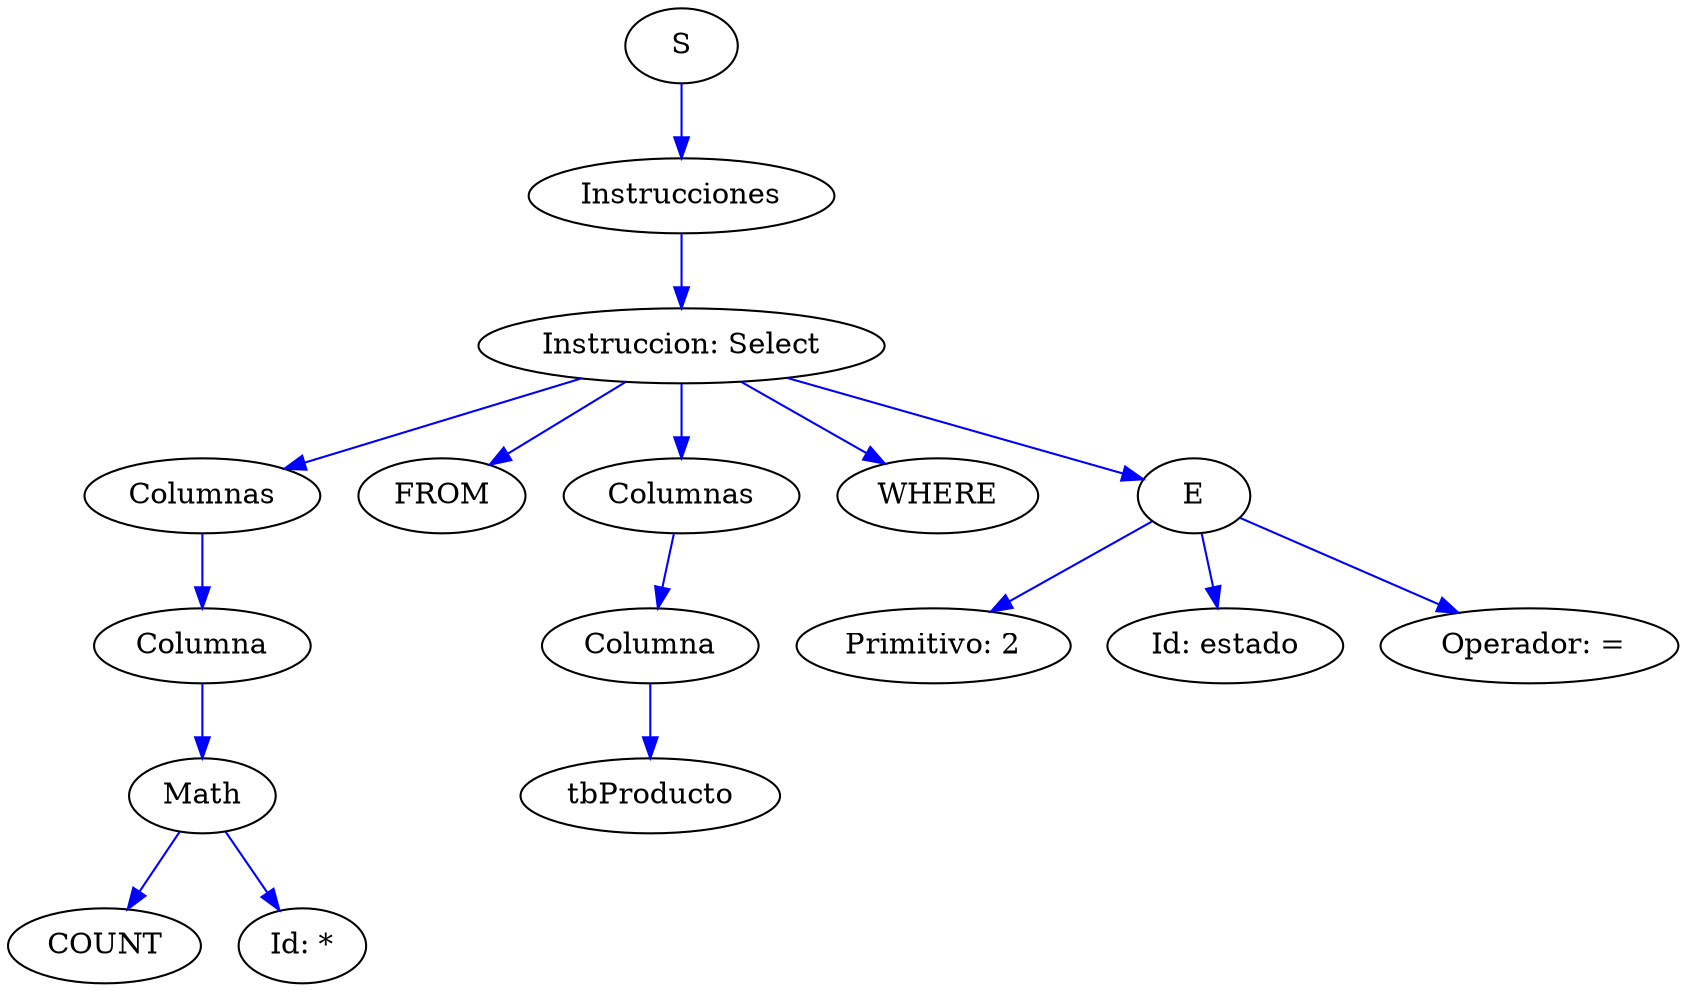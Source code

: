 digraph G{
edge [color=blue]; rankdir = TB;
Nodo0[label="S"]
Nodo1[label="Instrucciones"]
Nodo0 -> Nodo1;
Nodo2[label="Instruccion: Select"]
Nodo1 -> Nodo2;
Nodo4[label="Columnas"]
Nodo2 -> Nodo4;
Nodo8[label="Columna"]
Nodo4 -> Nodo8;
Nodo16[label="Math"]
Nodo8 -> Nodo16;
Nodo32[label="COUNT"]
Nodo16 -> Nodo32;
Nodo64[label="Id: *"]
Nodo16 -> Nodo64;
Nodo128[label="FROM"]
Nodo2 -> Nodo128;
Nodo256[label="Columnas"]
Nodo2 -> Nodo256;
Nodo512[label="Columna"]
Nodo256 -> Nodo512;
Nodo1024[label="tbProducto"]
Nodo512 -> Nodo1024;
Nodo2048[label="WHERE"]
Nodo2 -> Nodo2048;
Nodo4096[label="E"]
Nodo2 -> Nodo4096;
Nodo8192[label="Primitivo: 2"]
Nodo4096 -> Nodo8192;
Nodo16384[label="Id: estado"]
Nodo4096 -> Nodo16384;
Nodo16385[label=" Operador: ="]
Nodo4096 -> Nodo16385;
}
